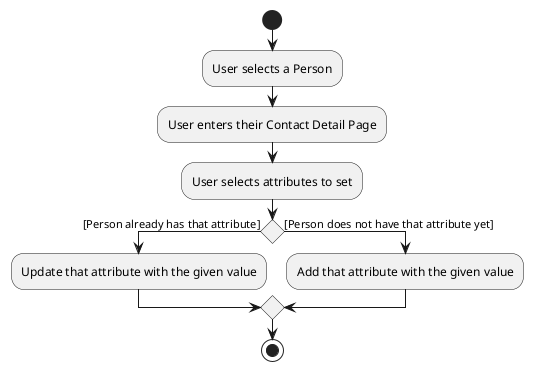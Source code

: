 @startuml
start
:User selects a Person;
:User enters their Contact Detail Page;
:User selects attributes to set;

'Since the beta syntax does not support placing the condition outside the
'diamond we place it as the true branch instead.

if () then ([Person already has that attribute])
    :Update that attribute with the given value;
else ([Person does not have that attribute yet])
    :Add that attribute with the given value;
endif
stop
@enduml